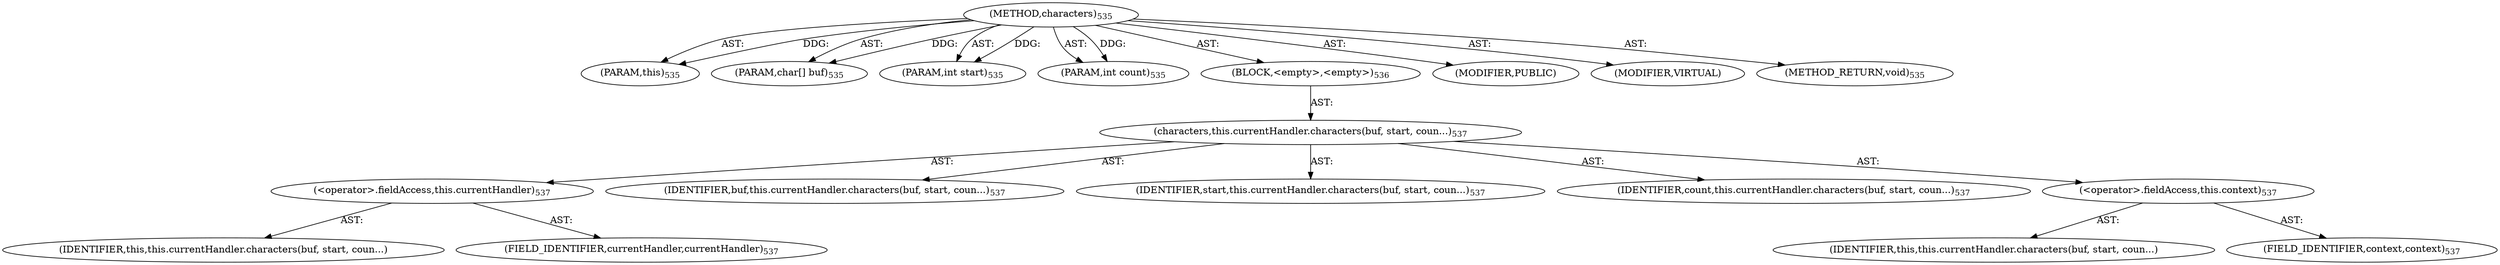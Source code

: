 digraph "characters" {  
"111669149712" [label = <(METHOD,characters)<SUB>535</SUB>> ]
"115964117049" [label = <(PARAM,this)<SUB>535</SUB>> ]
"115964117050" [label = <(PARAM,char[] buf)<SUB>535</SUB>> ]
"115964117051" [label = <(PARAM,int start)<SUB>535</SUB>> ]
"115964117052" [label = <(PARAM,int count)<SUB>535</SUB>> ]
"25769803840" [label = <(BLOCK,&lt;empty&gt;,&lt;empty&gt;)<SUB>536</SUB>> ]
"30064771359" [label = <(characters,this.currentHandler.characters(buf, start, coun...)<SUB>537</SUB>> ]
"30064771360" [label = <(&lt;operator&gt;.fieldAccess,this.currentHandler)<SUB>537</SUB>> ]
"68719477002" [label = <(IDENTIFIER,this,this.currentHandler.characters(buf, start, coun...)> ]
"55834574888" [label = <(FIELD_IDENTIFIER,currentHandler,currentHandler)<SUB>537</SUB>> ]
"68719477003" [label = <(IDENTIFIER,buf,this.currentHandler.characters(buf, start, coun...)<SUB>537</SUB>> ]
"68719477004" [label = <(IDENTIFIER,start,this.currentHandler.characters(buf, start, coun...)<SUB>537</SUB>> ]
"68719477005" [label = <(IDENTIFIER,count,this.currentHandler.characters(buf, start, coun...)<SUB>537</SUB>> ]
"30064771361" [label = <(&lt;operator&gt;.fieldAccess,this.context)<SUB>537</SUB>> ]
"68719477006" [label = <(IDENTIFIER,this,this.currentHandler.characters(buf, start, coun...)> ]
"55834574889" [label = <(FIELD_IDENTIFIER,context,context)<SUB>537</SUB>> ]
"133143986222" [label = <(MODIFIER,PUBLIC)> ]
"133143986223" [label = <(MODIFIER,VIRTUAL)> ]
"128849018896" [label = <(METHOD_RETURN,void)<SUB>535</SUB>> ]
  "111669149712" -> "115964117049"  [ label = "AST: "] 
  "111669149712" -> "115964117050"  [ label = "AST: "] 
  "111669149712" -> "115964117051"  [ label = "AST: "] 
  "111669149712" -> "115964117052"  [ label = "AST: "] 
  "111669149712" -> "25769803840"  [ label = "AST: "] 
  "111669149712" -> "133143986222"  [ label = "AST: "] 
  "111669149712" -> "133143986223"  [ label = "AST: "] 
  "111669149712" -> "128849018896"  [ label = "AST: "] 
  "25769803840" -> "30064771359"  [ label = "AST: "] 
  "30064771359" -> "30064771360"  [ label = "AST: "] 
  "30064771359" -> "68719477003"  [ label = "AST: "] 
  "30064771359" -> "68719477004"  [ label = "AST: "] 
  "30064771359" -> "68719477005"  [ label = "AST: "] 
  "30064771359" -> "30064771361"  [ label = "AST: "] 
  "30064771360" -> "68719477002"  [ label = "AST: "] 
  "30064771360" -> "55834574888"  [ label = "AST: "] 
  "30064771361" -> "68719477006"  [ label = "AST: "] 
  "30064771361" -> "55834574889"  [ label = "AST: "] 
  "111669149712" -> "115964117049"  [ label = "DDG: "] 
  "111669149712" -> "115964117050"  [ label = "DDG: "] 
  "111669149712" -> "115964117051"  [ label = "DDG: "] 
  "111669149712" -> "115964117052"  [ label = "DDG: "] 
}
